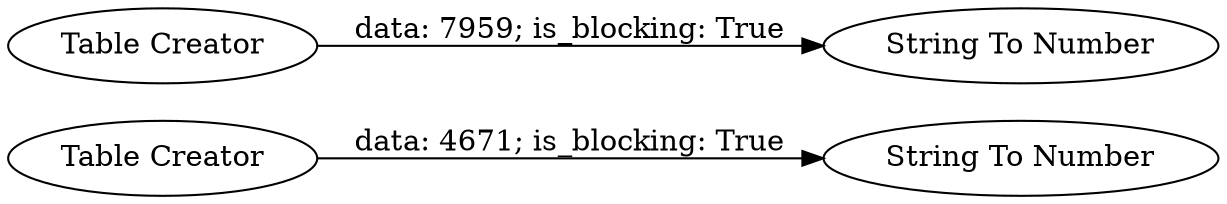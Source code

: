 digraph {
	"5974374298856388035_1" [label="Table Creator"]
	"5974374298856388035_2" [label="Table Creator"]
	"5974374298856388035_4" [label="String To Number"]
	"5974374298856388035_3" [label="String To Number"]
	"5974374298856388035_2" -> "5974374298856388035_3" [label="data: 7959; is_blocking: True"]
	"5974374298856388035_1" -> "5974374298856388035_4" [label="data: 4671; is_blocking: True"]
	rankdir=LR
}
